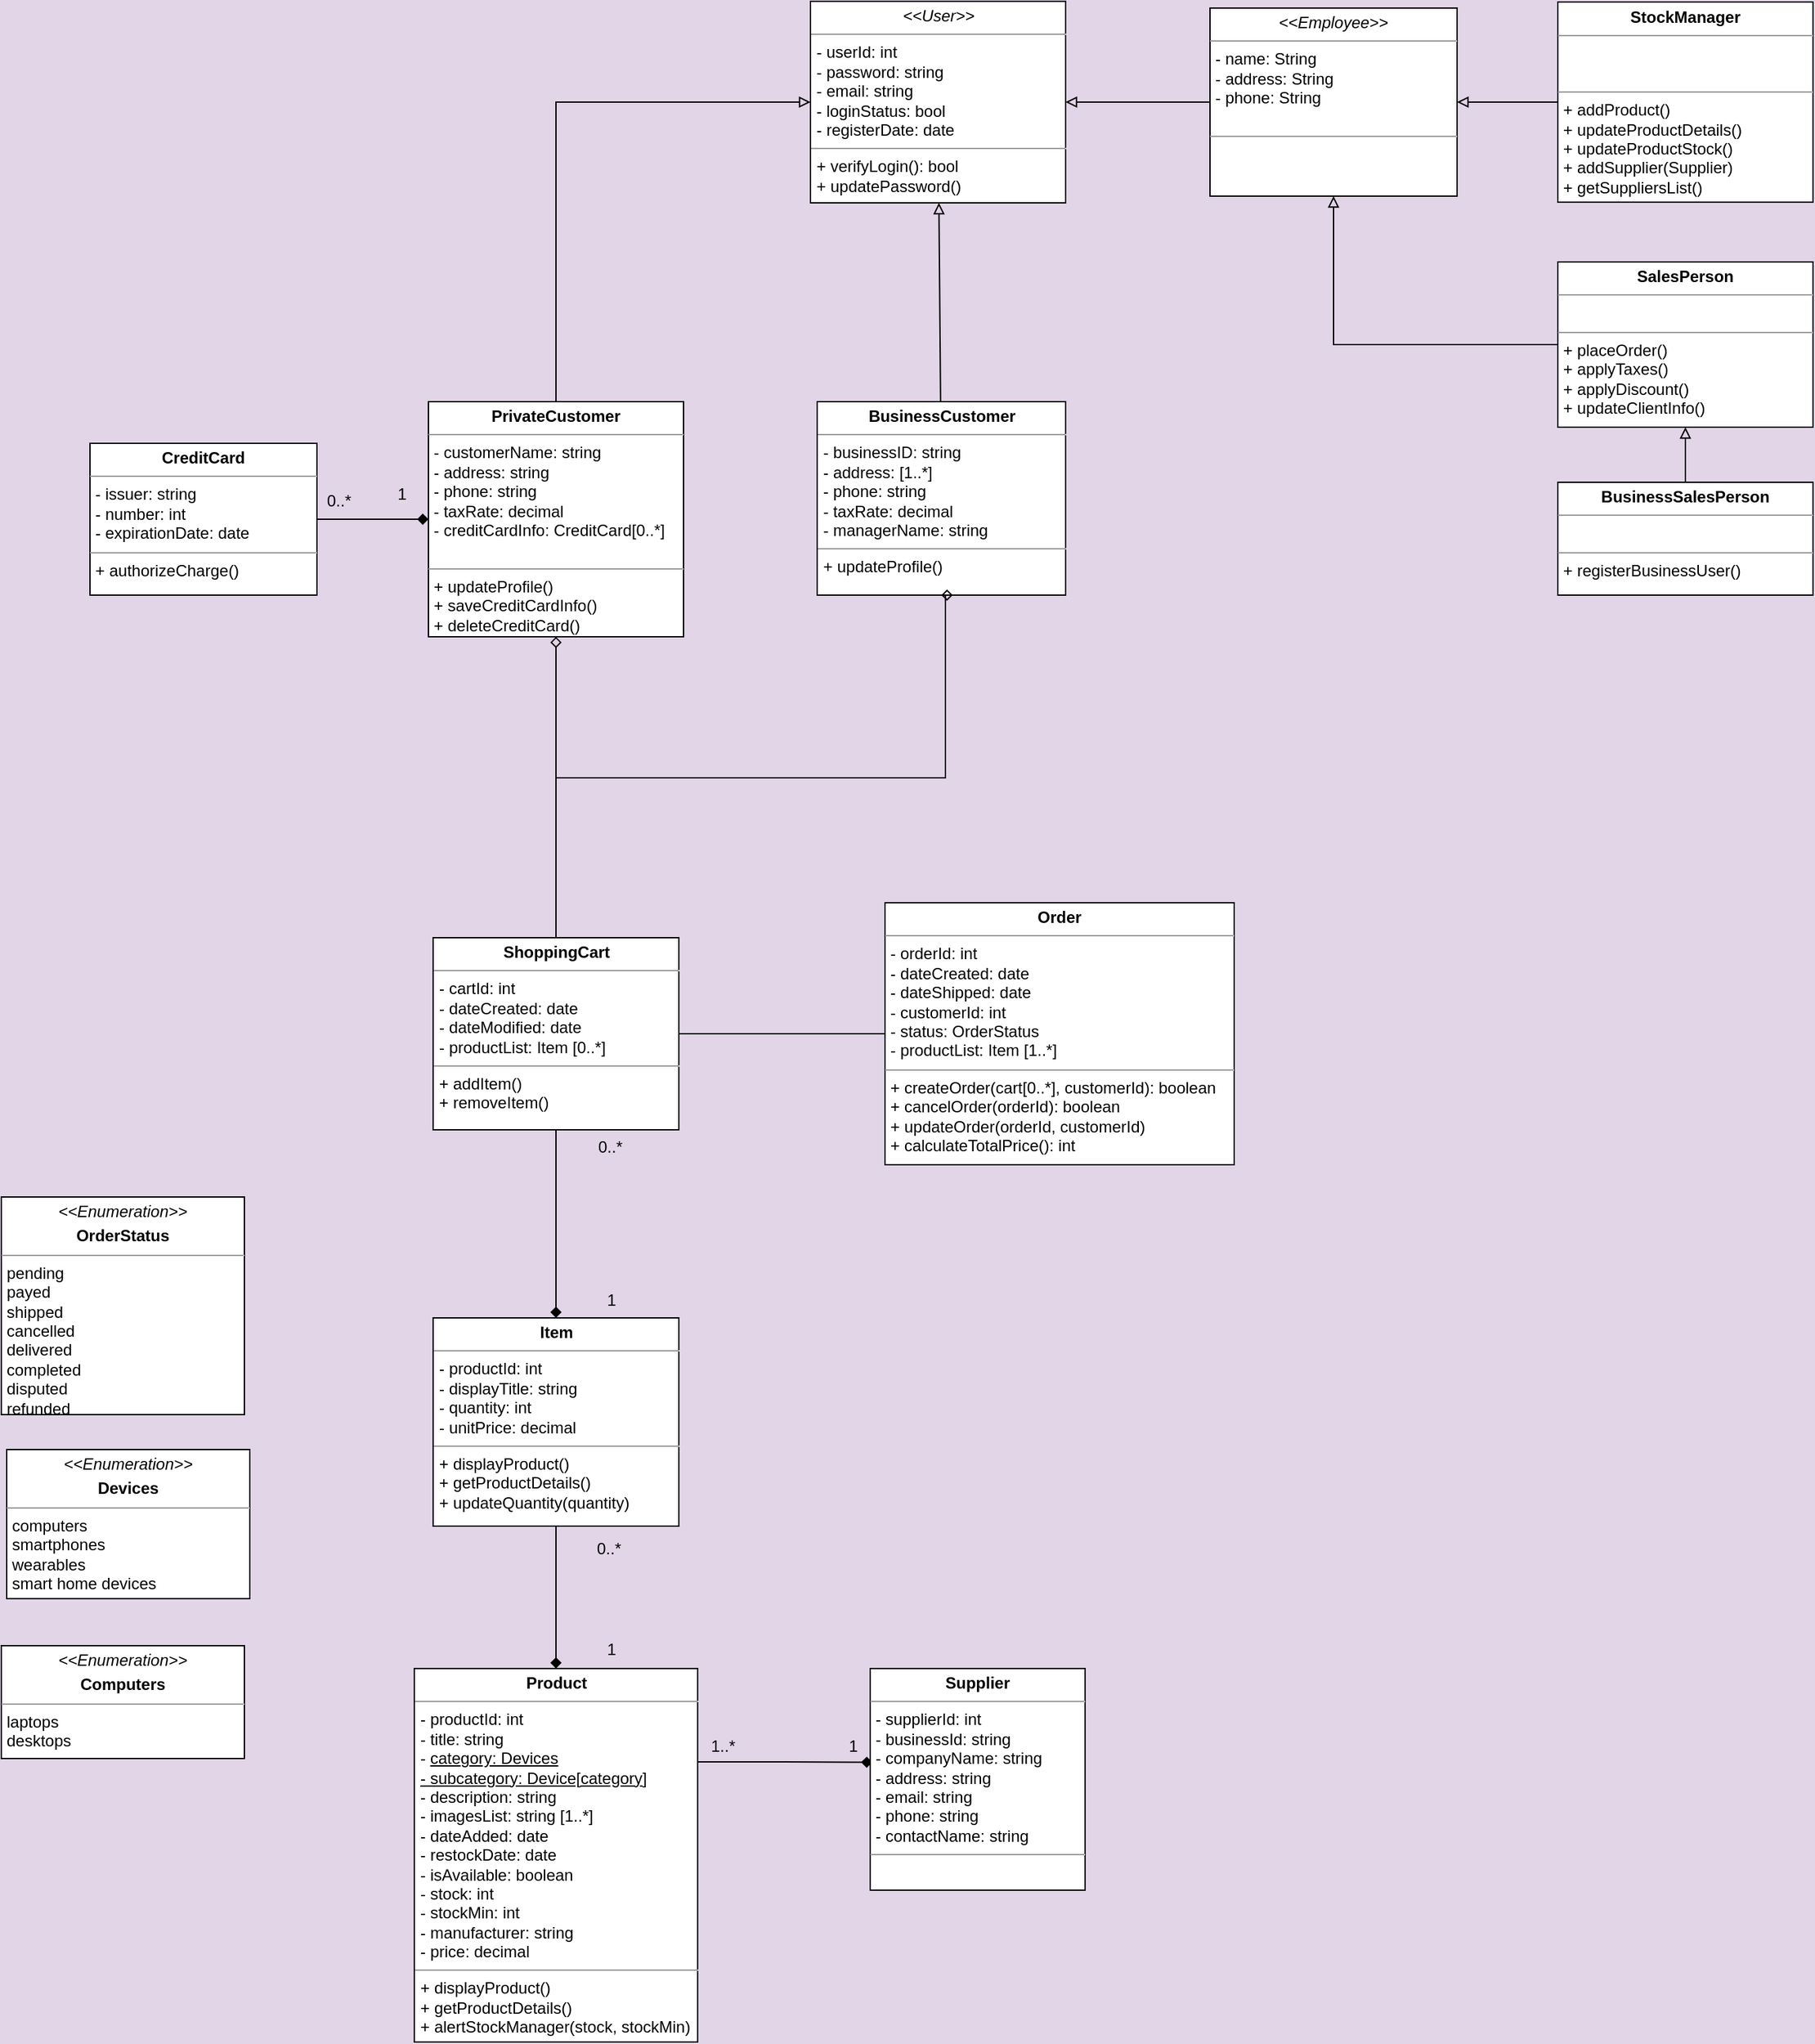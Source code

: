 <?xml version="1.0" encoding="UTF-8"?>
<mxfile version="13.2.4" type="google"><diagram name="Page-1" id="c4acf3e9-155e-7222-9cf6-157b1a14988f"><mxGraphModel dx="2965" dy="1243" grid="0" gridSize="14" guides="1" tooltips="1" connect="1" arrows="1" fold="1" page="0" pageScale="1" pageWidth="850" pageHeight="1100" background="#E1D5E7" math="0" shadow="0"><root><mxCell id="0"/><mxCell id="1" parent="0"/><mxCell id="3QopvM5_ZSyg0sBMon91-4" style="edgeStyle=orthogonalEdgeStyle;rounded=0;orthogonalLoop=1;jettySize=auto;html=1;exitX=0.5;exitY=0;exitDx=0;exitDy=0;entryX=0;entryY=0.5;entryDx=0;entryDy=0;endArrow=block;endFill=0;" parent="1" source="5d2195bd80daf111-20" target="5d2195bd80daf111-19" edge="1"><mxGeometry relative="1" as="geometry"/></mxCell><mxCell id="3QopvM5_ZSyg0sBMon91-6" style="rounded=0;orthogonalLoop=1;jettySize=auto;html=1;endArrow=block;endFill=0;" parent="1" source="5d2195bd80daf111-19" edge="1"><mxGeometry relative="1" as="geometry"><mxPoint x="413.571" y="289.714" as="targetPoint"/></mxGeometry></mxCell><mxCell id="3QopvM5_ZSyg0sBMon91-5" value="&lt;p style=&quot;margin: 0px ; margin-top: 4px ; text-align: center&quot;&gt;&lt;b&gt;BusinessCustomer&lt;/b&gt;&lt;/p&gt;&lt;hr size=&quot;1&quot;&gt;&lt;p style=&quot;margin: 0px ; margin-left: 4px&quot;&gt;- businessID: string&lt;br&gt;- address: [1..*]&lt;/p&gt;&lt;p style=&quot;margin: 0px ; margin-left: 4px&quot;&gt;- phone: string&lt;/p&gt;&lt;p style=&quot;margin: 0px ; margin-left: 4px&quot;&gt;- taxRate: decimal&amp;nbsp;&lt;/p&gt;&lt;p style=&quot;margin: 0px ; margin-left: 4px&quot;&gt;- managerName: string&lt;/p&gt;&lt;hr size=&quot;1&quot;&gt;&lt;p style=&quot;margin: 0px ; margin-left: 4px&quot;&gt;+ updateProfile()&lt;br&gt;&lt;/p&gt;" style="verticalAlign=top;align=left;overflow=fill;fontSize=12;fontFamily=Helvetica;html=1;rounded=0;shadow=0;comic=0;labelBackgroundColor=none;strokeWidth=1" parent="1" vertex="1"><mxGeometry x="320.5" y="503" width="185" height="144" as="geometry"/></mxCell><mxCell id="3QopvM5_ZSyg0sBMon91-12" style="edgeStyle=orthogonalEdgeStyle;rounded=0;orthogonalLoop=1;jettySize=auto;html=1;exitX=0;exitY=0.5;exitDx=0;exitDy=0;entryX=1;entryY=0.5;entryDx=0;entryDy=0;endArrow=block;endFill=0;" parent="1" source="3QopvM5_ZSyg0sBMon91-7" target="3QopvM5_ZSyg0sBMon91-10" edge="1"><mxGeometry relative="1" as="geometry"/></mxCell><mxCell id="3QopvM5_ZSyg0sBMon91-7" value="&lt;p style=&quot;margin: 0px ; margin-top: 4px ; text-align: center&quot;&gt;&lt;b&gt;StockManager&lt;/b&gt;&lt;/p&gt;&lt;hr size=&quot;1&quot;&gt;&lt;p style=&quot;margin: 0px ; margin-left: 4px&quot;&gt;&lt;br&gt;&lt;/p&gt;&lt;p style=&quot;margin: 0px ; margin-left: 4px&quot;&gt;&lt;br&gt;&lt;/p&gt;&lt;hr size=&quot;1&quot;&gt;&lt;p style=&quot;margin: 0px ; margin-left: 4px&quot;&gt;+ addProduct()&lt;/p&gt;&lt;p style=&quot;margin: 0px ; margin-left: 4px&quot;&gt;+ updateProductDetails()&lt;/p&gt;&lt;p style=&quot;margin: 0px ; margin-left: 4px&quot;&gt;+ updateProductStock()&lt;/p&gt;&lt;p style=&quot;margin: 0px ; margin-left: 4px&quot;&gt;+ addSupplier(Supplier)&lt;/p&gt;&lt;p style=&quot;margin: 0px ; margin-left: 4px&quot;&gt;+ getSuppliersList()&lt;/p&gt;" style="verticalAlign=top;align=left;overflow=fill;fontSize=12;fontFamily=Helvetica;html=1;rounded=0;shadow=0;comic=0;labelBackgroundColor=none;strokeWidth=1" parent="1" vertex="1"><mxGeometry x="872" y="205.5" width="190" height="149" as="geometry"/></mxCell><mxCell id="3QopvM5_ZSyg0sBMon91-17" style="edgeStyle=orthogonalEdgeStyle;rounded=0;orthogonalLoop=1;jettySize=auto;html=1;endArrow=block;endFill=0;" parent="1" source="3QopvM5_ZSyg0sBMon91-8" target="3QopvM5_ZSyg0sBMon91-10" edge="1"><mxGeometry relative="1" as="geometry"/></mxCell><mxCell id="3QopvM5_ZSyg0sBMon91-8" value="&lt;p style=&quot;margin: 0px ; margin-top: 4px ; text-align: center&quot;&gt;&lt;b&gt;SalesPerson&lt;/b&gt;&lt;/p&gt;&lt;hr size=&quot;1&quot;&gt;&lt;p style=&quot;margin: 0px ; margin-left: 4px&quot;&gt;&lt;br&gt;&lt;/p&gt;&lt;hr size=&quot;1&quot;&gt;&lt;p style=&quot;margin: 0px ; margin-left: 4px&quot;&gt;+ placeOrder()&lt;/p&gt;&lt;p style=&quot;margin: 0px ; margin-left: 4px&quot;&gt;+ applyTaxes()&lt;/p&gt;&lt;p style=&quot;margin: 0px ; margin-left: 4px&quot;&gt;+ applyDiscount()&lt;/p&gt;&lt;p style=&quot;margin: 0px ; margin-left: 4px&quot;&gt;+ updateClientInfo()&lt;/p&gt;" style="verticalAlign=top;align=left;overflow=fill;fontSize=12;fontFamily=Helvetica;html=1;rounded=0;shadow=0;comic=0;labelBackgroundColor=none;strokeWidth=1" parent="1" vertex="1"><mxGeometry x="872" y="399" width="190" height="123" as="geometry"/></mxCell><mxCell id="3QopvM5_ZSyg0sBMon91-18" style="edgeStyle=orthogonalEdgeStyle;rounded=0;orthogonalLoop=1;jettySize=auto;html=1;exitX=0.5;exitY=0;exitDx=0;exitDy=0;entryX=0.5;entryY=1;entryDx=0;entryDy=0;endArrow=block;endFill=0;" parent="1" source="3QopvM5_ZSyg0sBMon91-9" target="3QopvM5_ZSyg0sBMon91-8" edge="1"><mxGeometry relative="1" as="geometry"/></mxCell><mxCell id="3QopvM5_ZSyg0sBMon91-9" value="&lt;p style=&quot;margin: 0px ; margin-top: 4px ; text-align: center&quot;&gt;&lt;b&gt;BusinessSalesPerson&lt;/b&gt;&lt;/p&gt;&lt;hr size=&quot;1&quot;&gt;&lt;p style=&quot;margin: 0px ; margin-left: 4px&quot;&gt;&lt;br&gt;&lt;/p&gt;&lt;hr size=&quot;1&quot;&gt;&lt;p style=&quot;margin: 0px ; margin-left: 4px&quot;&gt;+ registerBusinessUser()&lt;/p&gt;" style="verticalAlign=top;align=left;overflow=fill;fontSize=12;fontFamily=Helvetica;html=1;rounded=0;shadow=0;comic=0;labelBackgroundColor=none;strokeWidth=1" parent="1" vertex="1"><mxGeometry x="872" y="563" width="190" height="84" as="geometry"/></mxCell><mxCell id="3QopvM5_ZSyg0sBMon91-11" style="edgeStyle=orthogonalEdgeStyle;rounded=0;orthogonalLoop=1;jettySize=auto;html=1;endArrow=block;endFill=0;" parent="1" source="3QopvM5_ZSyg0sBMon91-10" target="5d2195bd80daf111-19" edge="1"><mxGeometry relative="1" as="geometry"/></mxCell><mxCell id="3QopvM5_ZSyg0sBMon91-10" value="&lt;p style=&quot;margin: 0px ; margin-top: 4px ; text-align: center&quot;&gt;&lt;i&gt;&amp;lt;&amp;lt;Employee&amp;gt;&amp;gt;&lt;/i&gt;&lt;br&gt;&lt;/p&gt;&lt;hr size=&quot;1&quot;&gt;&lt;p style=&quot;margin: 0px ; margin-left: 4px&quot;&gt;- name: String&lt;/p&gt;&lt;p style=&quot;margin: 0px ; margin-left: 4px&quot;&gt;- address: String&lt;/p&gt;&lt;p style=&quot;margin: 0px ; margin-left: 4px&quot;&gt;- phone: String&lt;/p&gt;&lt;p style=&quot;margin: 0px ; margin-left: 4px&quot;&gt;&lt;br&gt;&lt;/p&gt;&lt;hr size=&quot;1&quot;&gt;&lt;p style=&quot;margin: 0px ; margin-left: 4px&quot;&gt;&lt;br&gt;&lt;/p&gt;" style="verticalAlign=top;align=left;overflow=fill;fontSize=12;fontFamily=Helvetica;html=1;rounded=0;shadow=0;comic=0;labelBackgroundColor=none;strokeWidth=1" parent="1" vertex="1"><mxGeometry x="613" y="210" width="184" height="140" as="geometry"/></mxCell><mxCell id="3QopvM5_ZSyg0sBMon91-14" style="edgeStyle=orthogonalEdgeStyle;rounded=0;orthogonalLoop=1;jettySize=auto;html=1;entryX=0;entryY=0.5;entryDx=0;entryDy=0;endArrow=diamond;endFill=1;" parent="1" source="3QopvM5_ZSyg0sBMon91-13" target="5d2195bd80daf111-20" edge="1"><mxGeometry relative="1" as="geometry"/></mxCell><mxCell id="3QopvM5_ZSyg0sBMon91-20" style="rounded=0;orthogonalLoop=1;jettySize=auto;html=1;entryX=0.5;entryY=1;entryDx=0;entryDy=0;endArrow=diamond;endFill=0;" parent="1" source="3QopvM5_ZSyg0sBMon91-19" target="5d2195bd80daf111-20" edge="1"><mxGeometry relative="1" as="geometry"/></mxCell><mxCell id="nLkWYLpYJInXKl_4RY8J-3" style="edgeStyle=none;rounded=0;orthogonalLoop=1;jettySize=auto;html=1;endArrow=none;endFill=0;" parent="1" source="3QopvM5_ZSyg0sBMon91-19" target="3QopvM5_ZSyg0sBMon91-29" edge="1"><mxGeometry relative="1" as="geometry"/></mxCell><mxCell id="hiT-n_5ydIAhz5zRKnPH-1" style="rounded=0;orthogonalLoop=1;jettySize=auto;html=1;entryX=0.5;entryY=0;entryDx=0;entryDy=0;endArrow=diamond;endFill=1;" edge="1" parent="1" source="3QopvM5_ZSyg0sBMon91-19" target="gQSDY4EspBGbthtsshgD-3"><mxGeometry relative="1" as="geometry"/></mxCell><mxCell id="3QopvM5_ZSyg0sBMon91-19" value="&lt;p style=&quot;margin: 0px ; margin-top: 4px ; text-align: center&quot;&gt;&lt;b&gt;ShoppingCart&lt;/b&gt;&lt;/p&gt;&lt;hr size=&quot;1&quot;&gt;&lt;p style=&quot;margin: 0px ; margin-left: 4px&quot;&gt;- cartId: int&lt;/p&gt;&lt;p style=&quot;margin: 0px ; margin-left: 4px&quot;&gt;- dateCreated: date&lt;/p&gt;&lt;p style=&quot;margin: 0px ; margin-left: 4px&quot;&gt;- dateModified: date&lt;/p&gt;&lt;p style=&quot;margin: 0px ; margin-left: 4px&quot;&gt;- productList: Item [0..*]&lt;/p&gt;&lt;hr size=&quot;1&quot;&gt;&lt;p style=&quot;margin: 0px ; margin-left: 4px&quot;&gt;+ addItem()&lt;/p&gt;&lt;p style=&quot;margin: 0px ; margin-left: 4px&quot;&gt;+ removeItem()&lt;/p&gt;&lt;p style=&quot;margin: 0px ; margin-left: 4px&quot;&gt;&lt;br&gt;&lt;/p&gt;" style="verticalAlign=top;align=left;overflow=fill;fontSize=12;fontFamily=Helvetica;html=1;rounded=0;shadow=0;comic=0;labelBackgroundColor=none;strokeWidth=1" parent="1" vertex="1"><mxGeometry x="34.5" y="902" width="183" height="143" as="geometry"/></mxCell><mxCell id="3QopvM5_ZSyg0sBMon91-25" style="rounded=0;orthogonalLoop=1;jettySize=auto;html=1;endArrow=diamond;endFill=0;exitX=0.5;exitY=0;exitDx=0;exitDy=0;edgeStyle=orthogonalEdgeStyle;entryX=0.5;entryY=1;entryDx=0;entryDy=0;" parent="1" source="3QopvM5_ZSyg0sBMon91-19" target="3QopvM5_ZSyg0sBMon91-5" edge="1"><mxGeometry relative="1" as="geometry"><mxPoint x="252.0" y="875" as="sourcePoint"/><mxPoint x="423" y="655" as="targetPoint"/><Array as="points"><mxPoint x="126" y="783"/><mxPoint x="416" y="783"/></Array></mxGeometry></mxCell><mxCell id="3QopvM5_ZSyg0sBMon91-29" value="&lt;p style=&quot;margin: 0px ; margin-top: 4px ; text-align: center&quot;&gt;&lt;b&gt;Order&lt;/b&gt;&lt;/p&gt;&lt;hr size=&quot;1&quot;&gt;&lt;p style=&quot;margin: 0px ; margin-left: 4px&quot;&gt;- orderId: int&lt;/p&gt;&lt;p style=&quot;margin: 0px ; margin-left: 4px&quot;&gt;- dateCreated: date&lt;/p&gt;&lt;p style=&quot;margin: 0px ; margin-left: 4px&quot;&gt;- dateShipped: date&lt;/p&gt;&lt;p style=&quot;margin: 0px ; margin-left: 4px&quot;&gt;- customerId: int&lt;/p&gt;&lt;p style=&quot;margin: 0px ; margin-left: 4px&quot;&gt;- status: OrderStatus&lt;/p&gt;&lt;p style=&quot;margin: 0px ; margin-left: 4px&quot;&gt;- productList: Item [1..*]&lt;/p&gt;&lt;hr size=&quot;1&quot;&gt;&lt;p style=&quot;margin: 0px ; margin-left: 4px&quot;&gt;+ createOrder(cart[0..*], customerId): boolean&lt;/p&gt;&lt;p style=&quot;margin: 0px ; margin-left: 4px&quot;&gt;+ cancelOrder(orderId): boolean&lt;/p&gt;&lt;p style=&quot;margin: 0px ; margin-left: 4px&quot;&gt;+ updateOrder(orderId, customerId)&lt;/p&gt;&lt;p style=&quot;margin: 0px ; margin-left: 4px&quot;&gt;+ calculateTotalPrice(): int&lt;/p&gt;" style="verticalAlign=top;align=left;overflow=fill;fontSize=12;fontFamily=Helvetica;html=1;rounded=0;shadow=0;comic=0;labelBackgroundColor=none;strokeWidth=1" parent="1" vertex="1"><mxGeometry x="371" y="876" width="260" height="195" as="geometry"/></mxCell><mxCell id="3QopvM5_ZSyg0sBMon91-30" value="&lt;p style=&quot;margin: 0px ; margin-top: 4px ; text-align: center&quot;&gt;&lt;i&gt;&amp;lt;&amp;lt;Enumeration&amp;gt;&amp;gt;&lt;/i&gt;&lt;/p&gt;&lt;p style=&quot;margin: 0px ; margin-top: 4px ; text-align: center&quot;&gt;&lt;b&gt;OrderStatus&lt;/b&gt;&lt;/p&gt;&lt;hr size=&quot;1&quot;&gt;&lt;p style=&quot;margin: 0px ; margin-left: 4px&quot;&gt;pending&lt;/p&gt;&lt;p style=&quot;margin: 0px ; margin-left: 4px&quot;&gt;payed&lt;/p&gt;&lt;p style=&quot;margin: 0px ; margin-left: 4px&quot;&gt;shipped&lt;/p&gt;&lt;p style=&quot;margin: 0px ; margin-left: 4px&quot;&gt;cancelled&lt;/p&gt;&lt;p style=&quot;margin: 0px ; margin-left: 4px&quot;&gt;delivered&lt;/p&gt;&lt;p style=&quot;margin: 0px ; margin-left: 4px&quot;&gt;completed&lt;/p&gt;&lt;p style=&quot;margin: 0px ; margin-left: 4px&quot;&gt;disputed&lt;/p&gt;&lt;p style=&quot;margin: 0px ; margin-left: 4px&quot;&gt;refunded&lt;/p&gt;&lt;hr size=&quot;1&quot;&gt;&lt;p style=&quot;margin: 0px ; margin-left: 4px&quot;&gt;&lt;br&gt;&lt;/p&gt;" style="verticalAlign=top;align=left;overflow=fill;fontSize=12;fontFamily=Helvetica;html=1;rounded=0;shadow=0;comic=0;labelBackgroundColor=none;strokeWidth=1" parent="1" vertex="1"><mxGeometry x="-287" y="1095" width="181" height="162" as="geometry"/></mxCell><mxCell id="hiT-n_5ydIAhz5zRKnPH-17" style="edgeStyle=orthogonalEdgeStyle;rounded=0;orthogonalLoop=1;jettySize=auto;html=1;exitX=1;exitY=0.25;exitDx=0;exitDy=0;entryX=0.01;entryY=0.423;entryDx=0;entryDy=0;entryPerimeter=0;endArrow=diamond;endFill=1;" edge="1" parent="1" source="3QopvM5_ZSyg0sBMon91-39" target="hiT-n_5ydIAhz5zRKnPH-15"><mxGeometry relative="1" as="geometry"/></mxCell><mxCell id="3QopvM5_ZSyg0sBMon91-42" value="&lt;p style=&quot;margin: 0px ; margin-top: 4px ; text-align: center&quot;&gt;&lt;i&gt;&amp;lt;&amp;lt;Enumeration&amp;gt;&amp;gt;&lt;/i&gt;&lt;/p&gt;&lt;p style=&quot;margin: 0px ; margin-top: 4px ; text-align: center&quot;&gt;&lt;b&gt;Devices&lt;/b&gt;&lt;/p&gt;&lt;hr size=&quot;1&quot;&gt;&lt;p style=&quot;margin: 0px ; margin-left: 4px&quot;&gt;computers&lt;/p&gt;&lt;p style=&quot;margin: 0px ; margin-left: 4px&quot;&gt;smartphones&lt;/p&gt;&lt;p style=&quot;margin: 0px ; margin-left: 4px&quot;&gt;wearables&lt;/p&gt;&lt;p style=&quot;margin: 0px ; margin-left: 4px&quot;&gt;smart home devices&lt;/p&gt;&lt;hr size=&quot;1&quot;&gt;&lt;p style=&quot;margin: 0px ; margin-left: 4px&quot;&gt;&lt;br&gt;&lt;/p&gt;" style="verticalAlign=top;align=left;overflow=fill;fontSize=12;fontFamily=Helvetica;html=1;rounded=0;shadow=0;comic=0;labelBackgroundColor=none;strokeWidth=1" parent="1" vertex="1"><mxGeometry x="-283" y="1283" width="181" height="111" as="geometry"/></mxCell><mxCell id="3QopvM5_ZSyg0sBMon91-43" value="&lt;p style=&quot;margin: 0px ; margin-top: 4px ; text-align: center&quot;&gt;&lt;i&gt;&amp;lt;&amp;lt;Enumeration&amp;gt;&amp;gt;&lt;/i&gt;&lt;/p&gt;&lt;p style=&quot;margin: 0px ; margin-top: 4px ; text-align: center&quot;&gt;&lt;b&gt;Computers&lt;/b&gt;&lt;/p&gt;&lt;hr size=&quot;1&quot;&gt;&lt;p style=&quot;margin: 0px ; margin-left: 4px&quot;&gt;&lt;span&gt;laptops&lt;/span&gt;&lt;br&gt;&lt;/p&gt;&lt;p style=&quot;margin: 0px ; margin-left: 4px&quot;&gt;desktops&lt;/p&gt;&lt;hr size=&quot;1&quot;&gt;&lt;p style=&quot;margin: 0px ; margin-left: 4px&quot;&gt;&lt;br&gt;&lt;/p&gt;" style="verticalAlign=top;align=left;overflow=fill;fontSize=12;fontFamily=Helvetica;html=1;rounded=0;shadow=0;comic=0;labelBackgroundColor=none;strokeWidth=1" parent="1" vertex="1"><mxGeometry x="-287" y="1429" width="181" height="84" as="geometry"/></mxCell><mxCell id="hiT-n_5ydIAhz5zRKnPH-8" style="edgeStyle=none;rounded=0;orthogonalLoop=1;jettySize=auto;html=1;entryX=0.5;entryY=0;entryDx=0;entryDy=0;endArrow=diamond;endFill=1;" edge="1" parent="1" source="gQSDY4EspBGbthtsshgD-3" target="3QopvM5_ZSyg0sBMon91-39"><mxGeometry relative="1" as="geometry"/></mxCell><mxCell id="gQSDY4EspBGbthtsshgD-3" value="&lt;p style=&quot;margin: 0px ; margin-top: 4px ; text-align: center&quot;&gt;&lt;b&gt;Item&lt;/b&gt;&lt;/p&gt;&lt;hr size=&quot;1&quot;&gt;&lt;p style=&quot;margin: 0px ; margin-left: 4px&quot;&gt;- productId: int&lt;/p&gt;&lt;p style=&quot;margin: 0px ; margin-left: 4px&quot;&gt;- displayTitle: string&lt;/p&gt;&lt;p style=&quot;margin: 0px ; margin-left: 4px&quot;&gt;- quantity: int&lt;br&gt;&lt;/p&gt;&lt;p style=&quot;margin: 0px ; margin-left: 4px&quot;&gt;- unitPrice: decimal&lt;/p&gt;&lt;hr size=&quot;1&quot;&gt;&lt;p style=&quot;margin: 0px ; margin-left: 4px&quot;&gt;+ displayProduct()&lt;/p&gt;&lt;p style=&quot;margin: 0px ; margin-left: 4px&quot;&gt;+ getProductDetails()&lt;/p&gt;&lt;p style=&quot;margin: 0px ; margin-left: 4px&quot;&gt;+ updateQuantity(quantity)&lt;br&gt;&lt;/p&gt;" style="verticalAlign=top;align=left;overflow=fill;fontSize=12;fontFamily=Helvetica;html=1;rounded=0;shadow=0;comic=0;labelBackgroundColor=none;strokeWidth=1" parent="1" vertex="1"><mxGeometry x="34.5" y="1185" width="183" height="155" as="geometry"/></mxCell><mxCell id="hiT-n_5ydIAhz5zRKnPH-3" style="edgeStyle=orthogonalEdgeStyle;rounded=0;orthogonalLoop=1;jettySize=auto;html=1;exitX=0.5;exitY=1;exitDx=0;exitDy=0;" edge="1" parent="1" source="3QopvM5_ZSyg0sBMon91-19" target="3QopvM5_ZSyg0sBMon91-19"><mxGeometry relative="1" as="geometry"/></mxCell><mxCell id="hiT-n_5ydIAhz5zRKnPH-5" value="0..*" style="text;html=1;align=center;verticalAlign=middle;resizable=0;points=[];autosize=1;" vertex="1" parent="1"><mxGeometry x="152" y="1049" width="28" height="18" as="geometry"/></mxCell><mxCell id="hiT-n_5ydIAhz5zRKnPH-6" value="1" style="text;html=1;align=center;verticalAlign=middle;resizable=0;points=[];autosize=1;" vertex="1" parent="1"><mxGeometry x="158.5" y="1162.5" width="17" height="18" as="geometry"/></mxCell><mxCell id="hiT-n_5ydIAhz5zRKnPH-9" value="0..*" style="text;html=1;align=center;verticalAlign=middle;resizable=0;points=[];autosize=1;" vertex="1" parent="1"><mxGeometry x="151" y="1348" width="28" height="18" as="geometry"/></mxCell><mxCell id="hiT-n_5ydIAhz5zRKnPH-11" value="1" style="text;html=1;align=center;verticalAlign=middle;resizable=0;points=[];autosize=1;" vertex="1" parent="1"><mxGeometry x="158.5" y="1423" width="17" height="18" as="geometry"/></mxCell><mxCell id="hiT-n_5ydIAhz5zRKnPH-13" value="" style="group" vertex="1" connectable="0" parent="1"><mxGeometry x="-221" y="534" width="199" height="113" as="geometry"/></mxCell><mxCell id="3QopvM5_ZSyg0sBMon91-13" value="&lt;p style=&quot;margin: 0px ; margin-top: 4px ; text-align: center&quot;&gt;&lt;b&gt;CreditCard&lt;/b&gt;&lt;/p&gt;&lt;hr size=&quot;1&quot;&gt;&lt;p style=&quot;margin: 0px ; margin-left: 4px&quot;&gt;- issuer: string&lt;/p&gt;&lt;p style=&quot;margin: 0px ; margin-left: 4px&quot;&gt;- number: int&lt;/p&gt;&lt;p style=&quot;margin: 0px ; margin-left: 4px&quot;&gt;- expirationDate: date&lt;/p&gt;&lt;hr size=&quot;1&quot;&gt;&lt;p style=&quot;margin: 0px ; margin-left: 4px&quot;&gt;+ authorizeCharge()&lt;/p&gt;" style="verticalAlign=top;align=left;overflow=fill;fontSize=12;fontFamily=Helvetica;html=1;rounded=0;shadow=0;comic=0;labelBackgroundColor=none;strokeWidth=1" parent="hiT-n_5ydIAhz5zRKnPH-13" vertex="1"><mxGeometry width="169" height="113" as="geometry"/></mxCell><mxCell id="3QopvM5_ZSyg0sBMon91-15" value="0..*" style="text;html=1;align=center;verticalAlign=middle;resizable=0;points=[];autosize=1;" parent="hiT-n_5ydIAhz5zRKnPH-13" vertex="1"><mxGeometry x="171" y="34" width="28" height="18" as="geometry"/></mxCell><mxCell id="hiT-n_5ydIAhz5zRKnPH-2" style="edgeStyle=orthogonalEdgeStyle;rounded=0;orthogonalLoop=1;jettySize=auto;html=1;exitX=0.5;exitY=1;exitDx=0;exitDy=0;" edge="1" parent="hiT-n_5ydIAhz5zRKnPH-13" source="3QopvM5_ZSyg0sBMon91-13" target="3QopvM5_ZSyg0sBMon91-13"><mxGeometry relative="1" as="geometry"/></mxCell><mxCell id="hiT-n_5ydIAhz5zRKnPH-14" value="" style="group" vertex="1" connectable="0" parent="1"><mxGeometry x="2" y="503" width="219" height="175" as="geometry"/></mxCell><mxCell id="5d2195bd80daf111-20" value="&lt;p style=&quot;margin: 0px ; margin-top: 4px ; text-align: center&quot;&gt;&lt;b&gt;PrivateCustomer&lt;/b&gt;&lt;/p&gt;&lt;hr size=&quot;1&quot;&gt;&lt;p style=&quot;margin: 0px ; margin-left: 4px&quot;&gt;- customerName: string&lt;br&gt;- address: string&lt;/p&gt;&lt;p style=&quot;margin: 0px ; margin-left: 4px&quot;&gt;- phone: string&lt;/p&gt;&lt;p style=&quot;margin: 0px ; margin-left: 4px&quot;&gt;- taxRate: decimal&lt;/p&gt;&lt;p style=&quot;margin: 0px ; margin-left: 4px&quot;&gt;- creditCardInfo: CreditCard[0..*]&lt;/p&gt;&lt;p style=&quot;margin: 0px ; margin-left: 4px&quot;&gt;&lt;br&gt;&lt;/p&gt;&lt;hr size=&quot;1&quot;&gt;&lt;p style=&quot;margin: 0px ; margin-left: 4px&quot;&gt;+ updateProfile()&lt;br&gt;&lt;/p&gt;&lt;p style=&quot;margin: 0px ; margin-left: 4px&quot;&gt;+ saveCreditCardInfo()&lt;/p&gt;&lt;p style=&quot;margin: 0px ; margin-left: 4px&quot;&gt;+ deleteCreditCard()&lt;/p&gt;" style="verticalAlign=top;align=left;overflow=fill;fontSize=12;fontFamily=Helvetica;html=1;rounded=0;shadow=0;comic=0;labelBackgroundColor=none;strokeWidth=1" parent="hiT-n_5ydIAhz5zRKnPH-14" vertex="1"><mxGeometry x="29" width="190" height="175" as="geometry"/></mxCell><mxCell id="3QopvM5_ZSyg0sBMon91-16" value="1&lt;br&gt;" style="text;html=1;align=center;verticalAlign=middle;resizable=0;points=[];autosize=1;" parent="hiT-n_5ydIAhz5zRKnPH-14" vertex="1"><mxGeometry y="60" width="17" height="18" as="geometry"/></mxCell><mxCell id="hiT-n_5ydIAhz5zRKnPH-19" value="" style="group" vertex="1" connectable="0" parent="1"><mxGeometry x="338" y="1446" width="182" height="165" as="geometry"/></mxCell><mxCell id="hiT-n_5ydIAhz5zRKnPH-15" value="&lt;p style=&quot;margin: 0px ; margin-top: 4px ; text-align: center&quot;&gt;&lt;b&gt;Supplier&lt;/b&gt;&lt;/p&gt;&lt;hr size=&quot;1&quot;&gt;&lt;p style=&quot;margin: 0px ; margin-left: 4px&quot;&gt;- supplierId: int&lt;/p&gt;&lt;p style=&quot;margin: 0px ; margin-left: 4px&quot;&gt;- businessId: string&lt;/p&gt;&lt;p style=&quot;margin: 0px ; margin-left: 4px&quot;&gt;- companyName: string&lt;/p&gt;&lt;p style=&quot;margin: 0px ; margin-left: 4px&quot;&gt;- address: string&lt;/p&gt;&lt;p style=&quot;margin: 0px ; margin-left: 4px&quot;&gt;- email: string&lt;/p&gt;&lt;p style=&quot;margin: 0px ; margin-left: 4px&quot;&gt;- phone: string&lt;/p&gt;&lt;p style=&quot;margin: 0px ; margin-left: 4px&quot;&gt;- contactName: string&lt;/p&gt;&lt;hr size=&quot;1&quot;&gt;&lt;p style=&quot;margin: 0px ; margin-left: 4px&quot;&gt;&lt;br&gt;&lt;/p&gt;" style="verticalAlign=top;align=left;overflow=fill;fontSize=12;fontFamily=Helvetica;html=1;rounded=0;shadow=0;comic=0;labelBackgroundColor=none;strokeWidth=1" vertex="1" parent="hiT-n_5ydIAhz5zRKnPH-19"><mxGeometry x="22" width="160" height="165" as="geometry"/></mxCell><mxCell id="hiT-n_5ydIAhz5zRKnPH-18" value="1" style="text;html=1;align=center;verticalAlign=middle;resizable=0;points=[];autosize=1;" vertex="1" parent="hiT-n_5ydIAhz5zRKnPH-19"><mxGeometry y="49" width="17" height="18" as="geometry"/></mxCell><mxCell id="hiT-n_5ydIAhz5zRKnPH-21" value="" style="group" vertex="1" connectable="0" parent="1"><mxGeometry x="20.5" y="1446" width="243.5" height="278" as="geometry"/></mxCell><mxCell id="3QopvM5_ZSyg0sBMon91-39" value="&lt;p style=&quot;margin: 0px ; margin-top: 4px ; text-align: center&quot;&gt;&lt;b&gt;Product&lt;/b&gt;&lt;/p&gt;&lt;hr size=&quot;1&quot;&gt;&lt;p style=&quot;margin: 0px ; margin-left: 4px&quot;&gt;- productId: int&lt;/p&gt;&lt;p style=&quot;margin: 0px ; margin-left: 4px&quot;&gt;- title: string&lt;/p&gt;&lt;p style=&quot;margin: 0px ; margin-left: 4px&quot;&gt;- &lt;u&gt;category: Devices&lt;/u&gt;&lt;/p&gt;&lt;p style=&quot;margin: 0px ; margin-left: 4px&quot;&gt;&lt;u&gt;- subcategory: Device[category]&lt;/u&gt;&lt;/p&gt;&lt;p style=&quot;margin: 0px ; margin-left: 4px&quot;&gt;- description: string&lt;br&gt;&lt;/p&gt;&lt;p style=&quot;margin: 0px ; margin-left: 4px&quot;&gt;- imagesList: string [1..*]&lt;/p&gt;&lt;p style=&quot;margin: 0px ; margin-left: 4px&quot;&gt;- dateAdded: date&lt;/p&gt;&lt;p style=&quot;margin: 0px ; margin-left: 4px&quot;&gt;- restockDate: date&lt;/p&gt;&lt;p style=&quot;margin: 0px ; margin-left: 4px&quot;&gt;- isAvailable: boolean&lt;/p&gt;&lt;p style=&quot;margin: 0px ; margin-left: 4px&quot;&gt;- stock: int&lt;/p&gt;&lt;p style=&quot;margin: 0px ; margin-left: 4px&quot;&gt;- stockMin: int&lt;/p&gt;&lt;p style=&quot;margin: 0px ; margin-left: 4px&quot;&gt;- manufacturer: string&lt;/p&gt;&lt;p style=&quot;margin: 0px ; margin-left: 4px&quot;&gt;- price: decimal&lt;/p&gt;&lt;hr size=&quot;1&quot;&gt;&lt;p style=&quot;margin: 0px ; margin-left: 4px&quot;&gt;+ displayProduct()&lt;/p&gt;&lt;p style=&quot;margin: 0px ; margin-left: 4px&quot;&gt;+ getProductDetails()&lt;/p&gt;&lt;p style=&quot;margin: 0px ; margin-left: 4px&quot;&gt;+ alertStockManager(stock, stockMin)&lt;/p&gt;" style="verticalAlign=top;align=left;overflow=fill;fontSize=12;fontFamily=Helvetica;html=1;rounded=0;shadow=0;comic=0;labelBackgroundColor=none;strokeWidth=1" parent="hiT-n_5ydIAhz5zRKnPH-21" vertex="1"><mxGeometry width="211" height="278" as="geometry"/></mxCell><mxCell id="hiT-n_5ydIAhz5zRKnPH-20" value="1..*" style="text;html=1;align=center;verticalAlign=middle;resizable=0;points=[];autosize=1;" vertex="1" parent="hiT-n_5ydIAhz5zRKnPH-21"><mxGeometry x="215.5" y="49" width="28" height="18" as="geometry"/></mxCell><mxCell id="3QopvM5_ZSyg0sBMon91-40" style="edgeStyle=none;rounded=0;orthogonalLoop=1;jettySize=auto;html=1;exitX=0.5;exitY=0;exitDx=0;exitDy=0;endArrow=none;endFill=0;" parent="hiT-n_5ydIAhz5zRKnPH-21" source="3QopvM5_ZSyg0sBMon91-39" target="3QopvM5_ZSyg0sBMon91-39" edge="1"><mxGeometry relative="1" as="geometry"/></mxCell><mxCell id="5d2195bd80daf111-19" value="&lt;p style=&quot;margin: 0px ; margin-top: 4px ; text-align: center&quot;&gt;&lt;i&gt;&amp;lt;&amp;lt;User&amp;gt;&amp;gt;&lt;/i&gt;&lt;/p&gt;&lt;hr size=&quot;1&quot;&gt;&lt;p style=&quot;margin: 0px ; margin-left: 4px&quot;&gt;- userId: int&lt;br&gt;- password: string&lt;/p&gt;&lt;p style=&quot;margin: 0px ; margin-left: 4px&quot;&gt;- email: string&lt;/p&gt;&lt;p style=&quot;margin: 0px ; margin-left: 4px&quot;&gt;- loginStatus: bool&lt;/p&gt;&lt;p style=&quot;margin: 0px ; margin-left: 4px&quot;&gt;- registerDate: date&lt;/p&gt;&lt;hr size=&quot;1&quot;&gt;&lt;p style=&quot;margin: 0px ; margin-left: 4px&quot;&gt;+ verifyLogin(): bool&lt;/p&gt;&lt;p style=&quot;margin: 0px ; margin-left: 4px&quot;&gt;+ updatePassword()&lt;br&gt;&lt;br&gt;&lt;/p&gt;" style="verticalAlign=top;align=left;overflow=fill;fontSize=12;fontFamily=Helvetica;html=1;rounded=0;shadow=0;comic=0;labelBackgroundColor=none;strokeWidth=1" parent="1" vertex="1"><mxGeometry x="315.5" y="205" width="190" height="150" as="geometry"/></mxCell><mxCell id="hiT-n_5ydIAhz5zRKnPH-22" style="rounded=0;orthogonalLoop=1;jettySize=auto;html=1;endArrow=block;endFill=0;" edge="1" parent="1" source="3QopvM5_ZSyg0sBMon91-5" target="5d2195bd80daf111-19"><mxGeometry relative="1" as="geometry"><mxPoint x="413.571" y="289.714" as="targetPoint"/><mxPoint x="413.144" y="503" as="sourcePoint"/></mxGeometry></mxCell></root></mxGraphModel></diagram></mxfile>